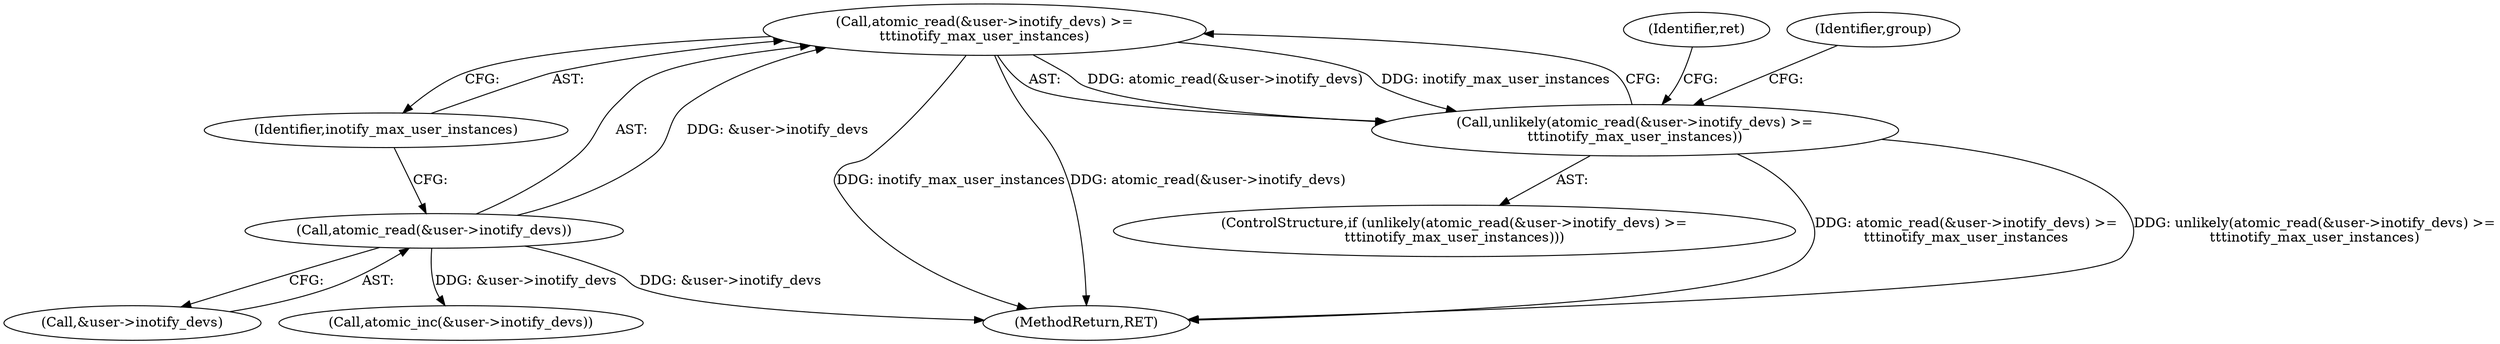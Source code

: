digraph "0_linux_a2ae4cc9a16e211c8a128ba10d22a85431f093ab@API" {
"1000133" [label="(Call,atomic_read(&user->inotify_devs) >=\n\t\t\tinotify_max_user_instances)"];
"1000134" [label="(Call,atomic_read(&user->inotify_devs))"];
"1000132" [label="(Call,unlikely(atomic_read(&user->inotify_devs) >=\n\t\t\tinotify_max_user_instances))"];
"1000193" [label="(MethodReturn,RET)"];
"1000142" [label="(Identifier,ret)"];
"1000147" [label="(Identifier,group)"];
"1000139" [label="(Identifier,inotify_max_user_instances)"];
"1000131" [label="(ControlStructure,if (unlikely(atomic_read(&user->inotify_devs) >=\n\t\t\tinotify_max_user_instances)))"];
"1000132" [label="(Call,unlikely(atomic_read(&user->inotify_devs) >=\n\t\t\tinotify_max_user_instances))"];
"1000135" [label="(Call,&user->inotify_devs)"];
"1000133" [label="(Call,atomic_read(&user->inotify_devs) >=\n\t\t\tinotify_max_user_instances)"];
"1000134" [label="(Call,atomic_read(&user->inotify_devs))"];
"1000160" [label="(Call,atomic_inc(&user->inotify_devs))"];
"1000133" -> "1000132"  [label="AST: "];
"1000133" -> "1000139"  [label="CFG: "];
"1000134" -> "1000133"  [label="AST: "];
"1000139" -> "1000133"  [label="AST: "];
"1000132" -> "1000133"  [label="CFG: "];
"1000133" -> "1000193"  [label="DDG: inotify_max_user_instances"];
"1000133" -> "1000193"  [label="DDG: atomic_read(&user->inotify_devs)"];
"1000133" -> "1000132"  [label="DDG: atomic_read(&user->inotify_devs)"];
"1000133" -> "1000132"  [label="DDG: inotify_max_user_instances"];
"1000134" -> "1000133"  [label="DDG: &user->inotify_devs"];
"1000134" -> "1000135"  [label="CFG: "];
"1000135" -> "1000134"  [label="AST: "];
"1000139" -> "1000134"  [label="CFG: "];
"1000134" -> "1000193"  [label="DDG: &user->inotify_devs"];
"1000134" -> "1000160"  [label="DDG: &user->inotify_devs"];
"1000132" -> "1000131"  [label="AST: "];
"1000142" -> "1000132"  [label="CFG: "];
"1000147" -> "1000132"  [label="CFG: "];
"1000132" -> "1000193"  [label="DDG: atomic_read(&user->inotify_devs) >=\n\t\t\tinotify_max_user_instances"];
"1000132" -> "1000193"  [label="DDG: unlikely(atomic_read(&user->inotify_devs) >=\n\t\t\tinotify_max_user_instances)"];
}
